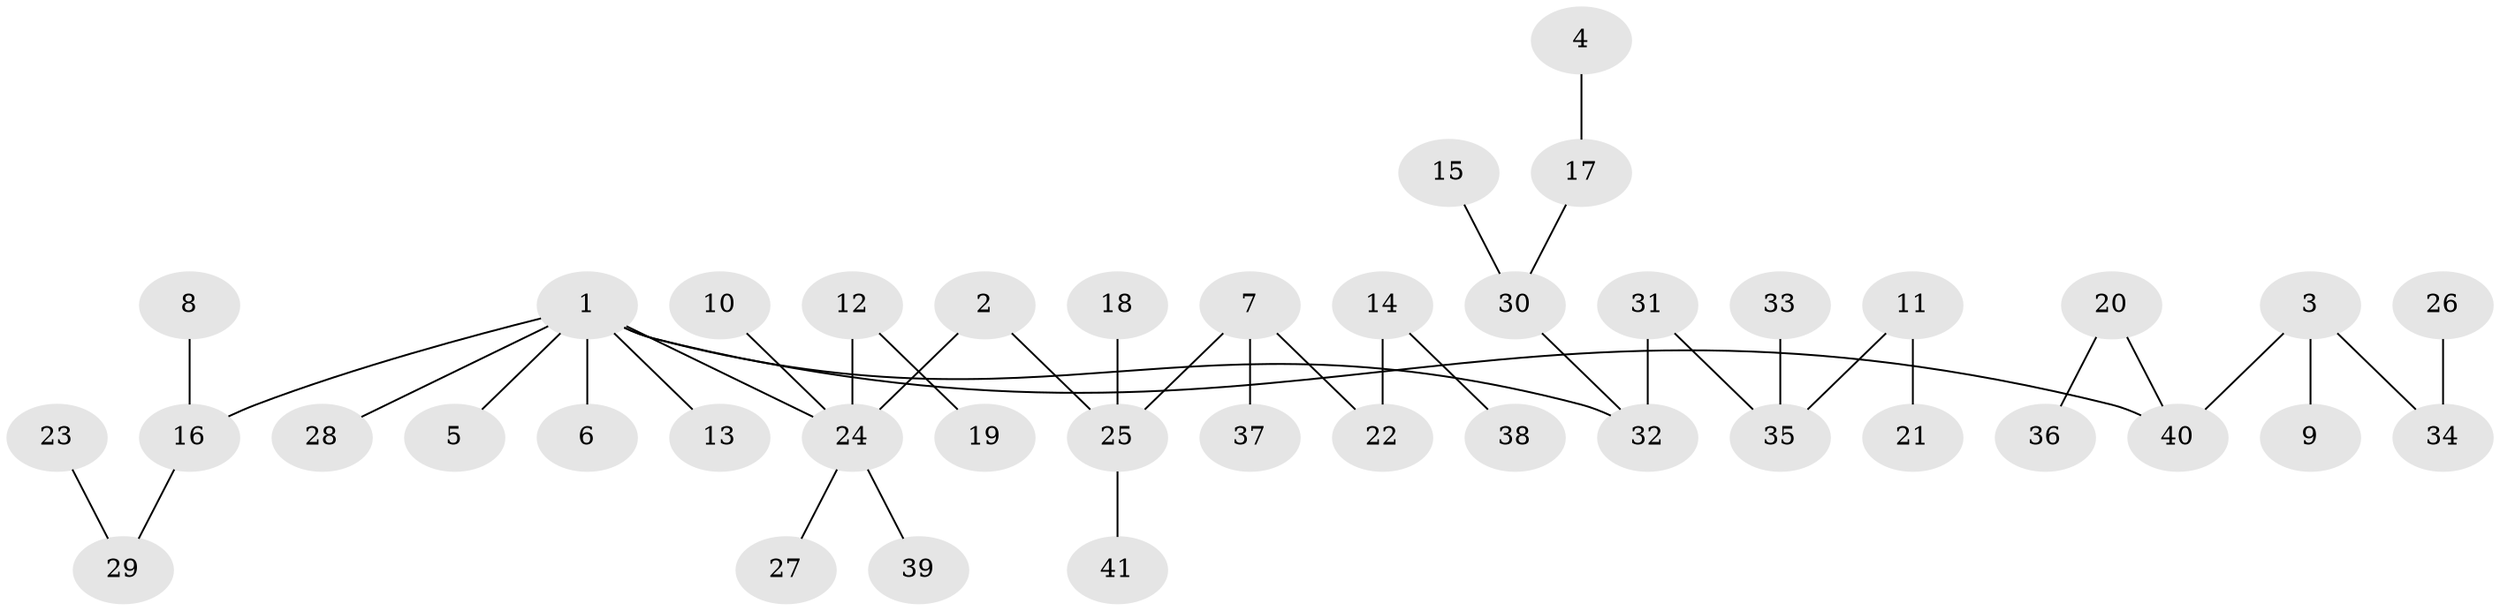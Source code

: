 // original degree distribution, {3: 0.13580246913580246, 5: 0.024691358024691357, 4: 0.07407407407407407, 2: 0.24691358024691357, 7: 0.012345679012345678, 1: 0.49382716049382713, 6: 0.012345679012345678}
// Generated by graph-tools (version 1.1) at 2025/26/03/09/25 03:26:32]
// undirected, 41 vertices, 40 edges
graph export_dot {
graph [start="1"]
  node [color=gray90,style=filled];
  1;
  2;
  3;
  4;
  5;
  6;
  7;
  8;
  9;
  10;
  11;
  12;
  13;
  14;
  15;
  16;
  17;
  18;
  19;
  20;
  21;
  22;
  23;
  24;
  25;
  26;
  27;
  28;
  29;
  30;
  31;
  32;
  33;
  34;
  35;
  36;
  37;
  38;
  39;
  40;
  41;
  1 -- 5 [weight=1.0];
  1 -- 6 [weight=1.0];
  1 -- 13 [weight=1.0];
  1 -- 16 [weight=1.0];
  1 -- 24 [weight=1.0];
  1 -- 28 [weight=1.0];
  1 -- 32 [weight=1.0];
  1 -- 40 [weight=1.0];
  2 -- 24 [weight=1.0];
  2 -- 25 [weight=1.0];
  3 -- 9 [weight=1.0];
  3 -- 34 [weight=1.0];
  3 -- 40 [weight=1.0];
  4 -- 17 [weight=1.0];
  7 -- 22 [weight=1.0];
  7 -- 25 [weight=1.0];
  7 -- 37 [weight=1.0];
  8 -- 16 [weight=1.0];
  10 -- 24 [weight=1.0];
  11 -- 21 [weight=1.0];
  11 -- 35 [weight=1.0];
  12 -- 19 [weight=1.0];
  12 -- 24 [weight=1.0];
  14 -- 22 [weight=1.0];
  14 -- 38 [weight=1.0];
  15 -- 30 [weight=1.0];
  16 -- 29 [weight=1.0];
  17 -- 30 [weight=1.0];
  18 -- 25 [weight=1.0];
  20 -- 36 [weight=1.0];
  20 -- 40 [weight=1.0];
  23 -- 29 [weight=1.0];
  24 -- 27 [weight=1.0];
  24 -- 39 [weight=1.0];
  25 -- 41 [weight=1.0];
  26 -- 34 [weight=1.0];
  30 -- 32 [weight=1.0];
  31 -- 32 [weight=1.0];
  31 -- 35 [weight=1.0];
  33 -- 35 [weight=1.0];
}
